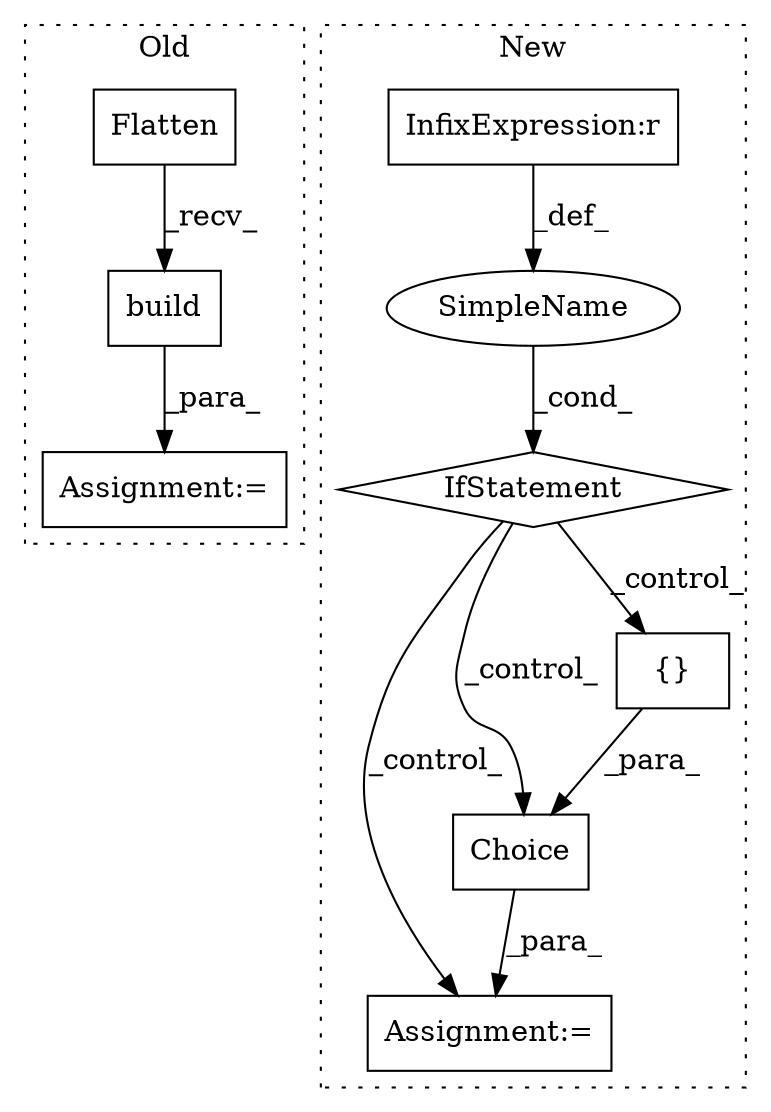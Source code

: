 digraph G {
subgraph cluster0 {
1 [label="build" a="32" s="3289,3309" l="6,1" shape="box"];
6 [label="Assignment:=" a="7" s="3278" l="1" shape="box"];
9 [label="Flatten" a="32" s="3279" l="9" shape="box"];
label = "Old";
style="dotted";
}
subgraph cluster1 {
2 [label="IfStatement" a="25" s="3540,3571" l="4,2" shape="diamond"];
3 [label="Assignment:=" a="7" s="3595" l="1" shape="box"];
4 [label="SimpleName" a="42" s="" l="" shape="ellipse"];
5 [label="InfixExpression:r" a="27" s="3563" l="4" shape="box"];
7 [label="Choice" a="32" s="3599,3661" l="7,1" shape="box"];
8 [label="{}" a="4" s="3630,3660" l="1,1" shape="box"];
label = "New";
style="dotted";
}
1 -> 6 [label="_para_"];
2 -> 8 [label="_control_"];
2 -> 3 [label="_control_"];
2 -> 7 [label="_control_"];
4 -> 2 [label="_cond_"];
5 -> 4 [label="_def_"];
7 -> 3 [label="_para_"];
8 -> 7 [label="_para_"];
9 -> 1 [label="_recv_"];
}